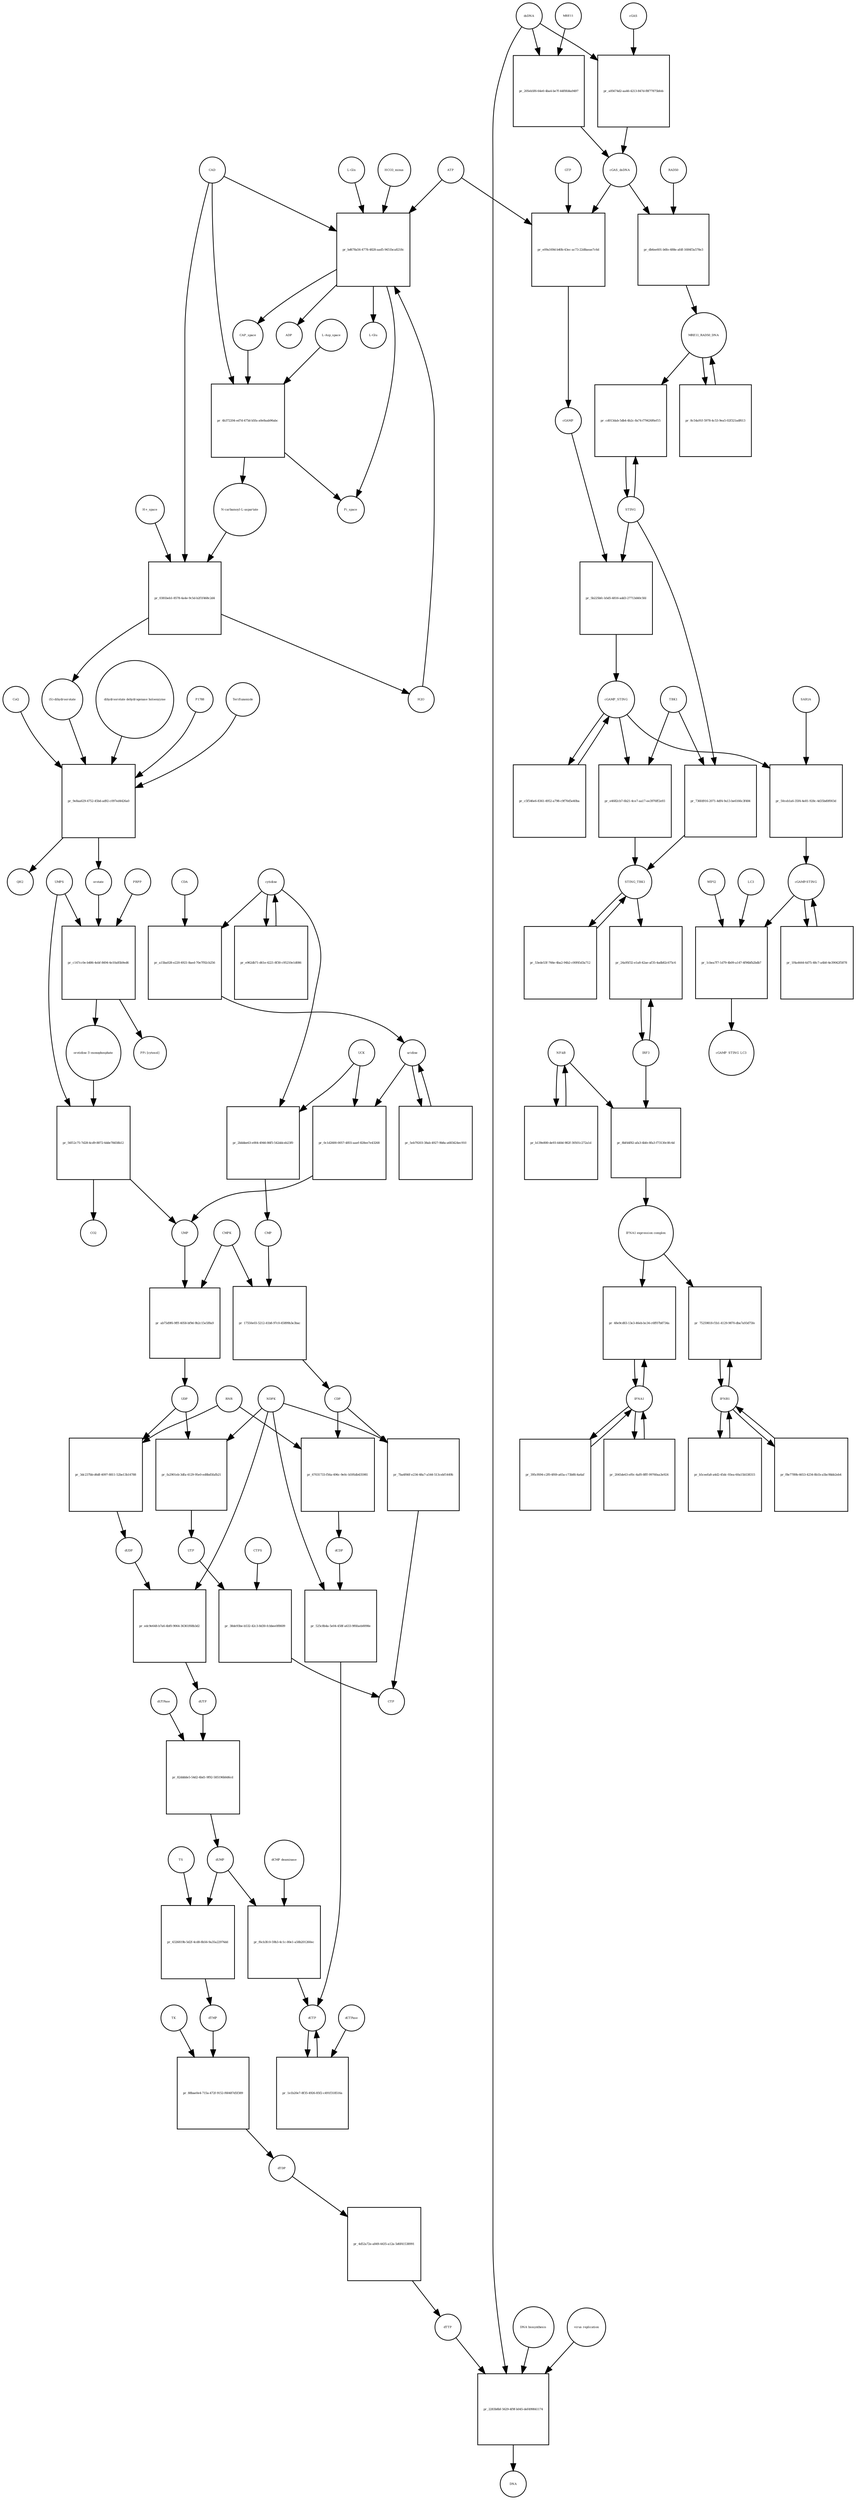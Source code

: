 strict digraph  {
"L-Gln" [annotation="", bipartite=0, cls="simple chemical", fontsize=4, label="L-Gln", shape=circle];
"pr_bd678a56-4778-4828-aad5-9451bca8218c" [annotation="", bipartite=1, cls=process, fontsize=4, label="pr_bd678a56-4778-4828-aad5-9451bca8218c", shape=square];
CAP_space [annotation="", bipartite=0, cls="simple chemical", fontsize=4, label=CAP_space, shape=circle];
CAD [annotation="", bipartite=0, cls=macromolecule, fontsize=4, label=CAD, shape=circle];
HCO3_minus [annotation="", bipartite=0, cls="simple chemical", fontsize=4, label=HCO3_minus, shape=circle];
H2O [annotation="", bipartite=0, cls="simple chemical", fontsize=4, label=H2O, shape=circle];
ATP [annotation="", bipartite=0, cls="simple chemical", fontsize=4, label=ATP, shape=circle];
"L-Glu" [annotation="", bipartite=0, cls="simple chemical", fontsize=4, label="L-Glu", shape=circle];
ADP [annotation="", bipartite=0, cls="simple chemical", fontsize=4, label=ADP, shape=circle];
Pi_space [annotation="", bipartite=0, cls="simple chemical", fontsize=4, label=Pi_space, shape=circle];
cytidine [annotation="", bipartite=0, cls="simple chemical", fontsize=4, label=cytidine, shape=circle];
"pr_a15ba028-e220-4921-8aed-70e7f92cb256" [annotation="", bipartite=1, cls=process, fontsize=4, label="pr_a15ba028-e220-4921-8aed-70e7f92cb256", shape=square];
uridine [annotation="", bipartite=0, cls="simple chemical", fontsize=4, label=uridine, shape=circle];
CDA [annotation="", bipartite=0, cls=macromolecule, fontsize=4, label=CDA, shape=circle];
"pr_0c1d2600-0057-4855-aaef-828ee7e43268" [annotation="", bipartite=1, cls=process, fontsize=4, label="pr_0c1d2600-0057-4855-aaef-828ee7e43268", shape=square];
UMP [annotation="", bipartite=0, cls="simple chemical", fontsize=4, label=UMP, shape=circle];
UCK [annotation="", bipartite=0, cls=macromolecule, fontsize=4, label=UCK, shape=circle];
"pr_2bbbbe63-e004-4946-86f5-542ddceb23f0" [annotation="", bipartite=1, cls=process, fontsize=4, label="pr_2bbbbe63-e004-4946-86f5-542ddceb23f0", shape=square];
CMP [annotation="", bipartite=0, cls="simple chemical", fontsize=4, label=CMP, shape=circle];
"pr_5eb79203-38ab-4927-9b8a-a683424ec910" [annotation="", bipartite=1, cls=process, fontsize=4, label="pr_5eb79203-38ab-4927-9b8a-a683424ec910", shape=square];
"pr_e962db71-d61e-4221-8f30-c95210e1d086" [annotation="", bipartite=1, cls=process, fontsize=4, label="pr_e962db71-d61e-4221-8f30-c95210e1d086", shape=square];
"pr_ab75d9f6-9fff-4058-bf9d-9b2c15e5f8a9" [annotation="", bipartite=1, cls=process, fontsize=4, label="pr_ab75d9f6-9fff-4058-bf9d-9b2c15e5f8a9", shape=square];
UDP [annotation="", bipartite=0, cls="simple chemical", fontsize=4, label=UDP, shape=circle];
CMPK [annotation="", bipartite=0, cls=macromolecule, fontsize=4, label=CMPK, shape=circle];
"pr_17550e03-5212-41b8-97c0-45899b3e3bac" [annotation="", bipartite=1, cls=process, fontsize=4, label="pr_17550e03-5212-41b8-97c0-45899b3e3bac", shape=square];
CDP [annotation="", bipartite=0, cls="simple chemical", fontsize=4, label=CDP, shape=circle];
"pr_fa2901eb-3dfa-4129-95e0-ed8bd5fafb21" [annotation="", bipartite=1, cls=process, fontsize=4, label="pr_fa2901eb-3dfa-4129-95e0-ed8bd5fafb21", shape=square];
UTP [annotation="", bipartite=0, cls="simple chemical", fontsize=4, label=UTP, shape=circle];
NDPK [annotation="", bipartite=0, cls=macromolecule, fontsize=4, label=NDPK, shape=circle];
"pr_7ba4f66f-e234-48a7-a544-513cebf1449b" [annotation="", bipartite=1, cls=process, fontsize=4, label="pr_7ba4f66f-e234-48a7-a544-513cebf1449b", shape=square];
CTP [annotation="", bipartite=0, cls="simple chemical", fontsize=4, label=CTP, shape=circle];
"pr_38de93be-b532-42c3-8d30-fcbbee0f8609" [annotation="", bipartite=1, cls=process, fontsize=4, label="pr_38de93be-b532-42c3-8d30-fcbbee0f8609", shape=square];
CTPS [annotation="", bipartite=0, cls=macromolecule, fontsize=4, label=CTPS, shape=circle];
"pr_3dc237bb-d6df-4097-8811-52be13b14788" [annotation="", bipartite=1, cls=process, fontsize=4, label="pr_3dc237bb-d6df-4097-8811-52be13b14788", shape=square];
dUDP [annotation="", bipartite=0, cls="simple chemical", fontsize=4, label=dUDP, shape=circle];
RNR [annotation="", bipartite=0, cls=macromolecule, fontsize=4, label=RNR, shape=circle];
"pr_edc9e648-b7a6-4bf0-9064-36361f68b3d2" [annotation="", bipartite=1, cls=process, fontsize=4, label="pr_edc9e648-b7a6-4bf0-9064-36361f68b3d2", shape=square];
dUTP [annotation="", bipartite=0, cls="simple chemical", fontsize=4, label=dUTP, shape=circle];
dCDP [annotation="", bipartite=0, cls="simple chemical", fontsize=4, label=dCDP, shape=circle];
"pr_525c8b4a-5e04-458f-a633-9f6faeb0098e" [annotation="", bipartite=1, cls=process, fontsize=4, label="pr_525c8b4a-5e04-458f-a633-9f6faeb0098e", shape=square];
dCTP [annotation="", bipartite=0, cls="simple chemical", fontsize=4, label=dCTP, shape=circle];
"pr_67031733-f56a-496c-9e0c-b595db435981" [annotation="", bipartite=1, cls=process, fontsize=4, label="pr_67031733-f56a-496c-9e0c-b595db435981", shape=square];
"pr_82dddde5-54d2-4bd1-9f92-585196b0d6cd" [annotation="", bipartite=1, cls=process, fontsize=4, label="pr_82dddde5-54d2-4bd1-9f92-585196b0d6cd", shape=square];
dUMP [annotation="", bipartite=0, cls="simple chemical", fontsize=4, label=dUMP, shape=circle];
dUTPase [annotation="", bipartite=0, cls=macromolecule, fontsize=4, label=dUTPase, shape=circle];
"pr_1e1b20e7-8f35-4926-85f2-c491f318516a" [annotation="", bipartite=1, cls=process, fontsize=4, label="pr_1e1b20e7-8f35-4926-85f2-c491f318516a", shape=square];
dCTPase [annotation="", bipartite=0, cls=macromolecule, fontsize=4, label=dCTPase, shape=circle];
"pr_f6cb3fc0-59b3-4c1c-80e1-a58b201260ec" [annotation="", bipartite=1, cls=process, fontsize=4, label="pr_f6cb3fc0-59b3-4c1c-80e1-a58b201260ec", shape=square];
"dCMP deaminase" [annotation="", bipartite=0, cls=macromolecule, fontsize=4, label="dCMP deaminase", shape=circle];
"pr_4326819b-5d2f-4cd8-8b56-9a35a22976dd" [annotation="", bipartite=1, cls=process, fontsize=4, label="pr_4326819b-5d2f-4cd8-8b56-9a35a22976dd", shape=square];
dTMP [annotation="", bipartite=0, cls="simple chemical", fontsize=4, label=dTMP, shape=circle];
TS [annotation="", bipartite=0, cls=macromolecule, fontsize=4, label=TS, shape=circle];
"pr_88bae0e4-715a-472f-9152-f60487d5f389" [annotation="", bipartite=1, cls=process, fontsize=4, label="pr_88bae0e4-715a-472f-9152-f60487d5f389", shape=square];
dTDP [annotation="", bipartite=0, cls="simple chemical", fontsize=4, label=dTDP, shape=circle];
TK [annotation="", bipartite=0, cls=macromolecule, fontsize=4, label=TK, shape=circle];
"pr_4d52a72e-a849-4435-a12a-5d6f41538991" [annotation="", bipartite=1, cls=process, fontsize=4, label="pr_4d52a72e-a849-4435-a12a-5d6f41538991", shape=square];
dTTP [annotation="", bipartite=0, cls="simple chemical", fontsize=4, label=dTTP, shape=circle];
dsDNA [annotation="", bipartite=0, cls="simple chemical", fontsize=4, label=dsDNA, shape=circle];
"pr_a05674d2-aa46-4213-847d-f8f77875bfeb" [annotation="", bipartite=1, cls=process, fontsize=4, label="pr_a05674d2-aa46-4213-847d-f8f77875bfeb", shape=square];
cGAS [annotation="", bipartite=0, cls=macromolecule, fontsize=4, label=cGAS, shape=circle];
cGAS_dsDNA [annotation="", bipartite=0, cls=complex, fontsize=4, label=cGAS_dsDNA, shape=circle];
"pr_e09a169d-b40b-43ec-ac73-22d8aeae7c6d" [annotation="", bipartite=1, cls=process, fontsize=4, label="pr_e09a169d-b40b-43ec-ac73-22d8aeae7c6d", shape=square];
GTP [annotation="", bipartite=0, cls="simple chemical", fontsize=4, label=GTP, shape=circle];
cGAMP [annotation="", bipartite=0, cls="simple chemical", fontsize=4, label=cGAMP, shape=circle];
"pr_5b225bfc-b5d5-4816-add3-27713d40c5fd" [annotation="", bipartite=1, cls=process, fontsize=4, label="pr_5b225bfc-b5d5-4816-add3-27713d40c5fd", shape=square];
STING [annotation="", bipartite=0, cls="macromolecule multimer", fontsize=4, label=STING, shape=circle];
cGAMP_STING [annotation="", bipartite=0, cls=complex, fontsize=4, label=cGAMP_STING, shape=circle];
TBK1 [annotation="", bipartite=0, cls=macromolecule, fontsize=4, label=TBK1, shape=circle];
"pr_e4682cb7-6b21-4ce7-aa17-ee3976ff2e93" [annotation="", bipartite=1, cls=process, fontsize=4, label="pr_e4682cb7-6b21-4ce7-aa17-ee3976ff2e93", shape=square];
STING_TBK1 [annotation="", bipartite=0, cls=complex, fontsize=4, label=STING_TBK1, shape=circle];
"pr_c5f546e6-8361-4952-a798-c9f70d5e40ba" [annotation="", bipartite=1, cls=process, fontsize=4, label="pr_c5f546e6-8361-4952-a798-c9f70d5e40ba", shape=square];
"pr_53ede53f-766e-4ba2-94b2-c00f45d3a712" [annotation="", bipartite=1, cls=process, fontsize=4, label="pr_53ede53f-766e-4ba2-94b2-c00f45d3a712", shape=square];
"NF-kB" [annotation="", bipartite=0, cls=complex, fontsize=4, label="NF-kB", shape=circle];
"pr_b139e800-de93-440d-982f-30501c272a1d" [annotation="", bipartite=1, cls=process, fontsize=4, label="pr_b139e800-de93-440d-982f-30501c272a1d", shape=square];
IFNA1 [annotation="", bipartite=0, cls="nucleic acid feature", fontsize=4, label=IFNA1, shape=circle];
"pr_2045de63-ef0c-4af0-8fff-99760aa3e924" [annotation="", bipartite=1, cls=process, fontsize=4, label="pr_2045de63-ef0c-4af0-8fff-99760aa3e924", shape=square];
IFNB1 [annotation="", bipartite=0, cls="nucleic acid feature", fontsize=4, label=IFNB1, shape=circle];
"pr_f8e7789b-4653-4234-8b1b-a5bc9bbb2eb4" [annotation="", bipartite=1, cls=process, fontsize=4, label="pr_f8e7789b-4653-4234-8b1b-a5bc9bbb2eb4", shape=square];
"pr_395cf694-c2f0-4f69-a65a-c73b8fc4a6af" [annotation="", bipartite=1, cls=process, fontsize=4, label="pr_395cf694-c2f0-4f69-a65a-c73b8fc4a6af", shape=square];
"pr_b5ceefa8-a4d2-45dc-93ea-60a15b538315" [annotation="", bipartite=1, cls=process, fontsize=4, label="pr_b5ceefa8-a4d2-45dc-93ea-60a15b538315", shape=square];
"pr_75259818-f1b1-4129-9870-dba7a93d75fe" [annotation="", bipartite=1, cls=process, fontsize=4, label="pr_75259818-f1b1-4129-9870-dba7a93d75fe", shape=square];
"IFNA1 expression complex" [annotation="", bipartite=0, cls=complex, fontsize=4, label="IFNA1 expression complex", shape=circle];
"cGAMP-STING" [annotation="", bipartite=0, cls=complex, fontsize=4, label="cGAMP-STING", shape=circle];
"pr_1f4a4444-6d75-48c7-a4b0-4e39042f5878" [annotation="", bipartite=1, cls=process, fontsize=4, label="pr_1f4a4444-6d75-48c7-a4b0-4e39042f5878", shape=square];
"pr_205eb5f6-64e0-4ba4-be7f-44f0fd4a9497" [annotation="", bipartite=1, cls=process, fontsize=4, label="pr_205eb5f6-64e0-4ba4-be7f-44f0fd4a9497", shape=square];
MRE11 [annotation="", bipartite=0, cls="macromolecule multimer", fontsize=4, label=MRE11, shape=circle];
RAD50 [annotation="", bipartite=0, cls="macromolecule multimer", fontsize=4, label=RAD50, shape=circle];
"pr_db6ee601-b6fe-488e-afdf-1684f3a578e3" [annotation="", bipartite=1, cls=process, fontsize=4, label="pr_db6ee601-b6fe-488e-afdf-1684f3a578e3", shape=square];
MRE11_RAD50_DNA [annotation="", bipartite=0, cls=complex, fontsize=4, label=MRE11_RAD50_DNA, shape=circle];
IRF3 [annotation="", bipartite=0, cls="macromolecule multimer", fontsize=4, label=IRF3, shape=circle];
"pr_24a95f32-e1a8-42ae-af35-4adb82c675c6" [annotation="", bipartite=1, cls=process, fontsize=4, label="pr_24a95f32-e1a8-42ae-af35-4adb82c675c6", shape=square];
"pr_50ceb1a6-35f4-4e81-928c-4d35bd0f003d" [annotation="", bipartite=1, cls=process, fontsize=4, label="pr_50ceb1a6-35f4-4e81-928c-4d35bd0f003d", shape=square];
SAR1A [annotation="", bipartite=0, cls=macromolecule, fontsize=4, label=SAR1A, shape=circle];
"pr_1cbea7f7-1d79-4b09-a147-4f96bfb2bdb7" [annotation="", bipartite=1, cls=process, fontsize=4, label="pr_1cbea7f7-1d79-4b09-a147-4f96bfb2bdb7", shape=square];
LC3 [annotation="", bipartite=0, cls=macromolecule, fontsize=4, label=LC3, shape=circle];
cGAMP_STING_LC3 [annotation="", bipartite=0, cls=complex, fontsize=4, label=cGAMP_STING_LC3, shape=circle];
WIPI2 [annotation="", bipartite=0, cls=macromolecule, fontsize=4, label=WIPI2, shape=circle];
"pr_cd013dab-5db4-4b2c-8a74-f79426f6ef15" [annotation="", bipartite=1, cls=process, fontsize=4, label="pr_cd013dab-5db4-4b2c-8a74-f79426f6ef15", shape=square];
"pr_736fd916-2071-4df4-9a13-be6166c3f484" [annotation="", bipartite=1, cls=process, fontsize=4, label="pr_736fd916-2071-4df4-9a13-be6166c3f484", shape=square];
"pr_8c54a91f-5978-4c53-9ea5-02f321adf613" [annotation="", bipartite=1, cls=process, fontsize=4, label="pr_8c54a91f-5978-4c53-9ea5-02f321adf613", shape=square];
"pr_4b372204-ed7d-475d-b5fa-a0e8aab96abc" [annotation="", bipartite=1, cls=process, fontsize=4, label="pr_4b372204-ed7d-475d-b5fa-a0e8aab96abc", shape=square];
"N-carbamoyl-L-aspartate" [annotation="", bipartite=0, cls="simple chemical", fontsize=4, label="N-carbamoyl-L-aspartate", shape=circle];
"L-Asp_space" [annotation="", bipartite=0, cls="simple chemical", fontsize=4, label="L-Asp_space", shape=circle];
"pr_0381beb1-8578-4a4e-9c5d-b2f1f468c2d4" [annotation="", bipartite=1, cls=process, fontsize=4, label="pr_0381beb1-8578-4a4e-9c5d-b2f1f468c2d4", shape=square];
"(S)-dihydroorotate" [annotation="", bipartite=0, cls="simple chemical", fontsize=4, label="(S)-dihydroorotate", shape=circle];
"H+_space" [annotation="", bipartite=0, cls="simple chemical", fontsize=4, label="H+_space", shape=circle];
"pr_9e8aa629-4752-45bd-ad92-c097ed4426a0" [annotation="", bipartite=1, cls=process, fontsize=4, label="pr_9e8aa629-4752-45bd-ad92-c097ed4426a0", shape=square];
orotate [annotation="", bipartite=0, cls="simple chemical", fontsize=4, label=orotate, shape=circle];
"dihydroorotate dehydrogenase holoenzyme" [annotation="", bipartite=0, cls="simple chemical", fontsize=4, label="dihydroorotate dehydrogenase holoenzyme", shape=circle];
P1788 [annotation="", bipartite=0, cls="simple chemical", fontsize=4, label=P1788, shape=circle];
Teriflunomide [annotation="", bipartite=0, cls="simple chemical", fontsize=4, label=Teriflunomide, shape=circle];
CoQ [annotation="", bipartite=0, cls="simple chemical", fontsize=4, label=CoQ, shape=circle];
QH2 [annotation="", bipartite=0, cls="simple chemical", fontsize=4, label=QH2, shape=circle];
"pr_c147cc0e-b486-4ebf-8494-4e10a85b9ed6" [annotation="", bipartite=1, cls=process, fontsize=4, label="pr_c147cc0e-b486-4ebf-8494-4e10a85b9ed6", shape=square];
"orotidine 5'-monophosphate" [annotation="", bipartite=0, cls="simple chemical", fontsize=4, label="orotidine 5'-monophosphate", shape=circle];
UMPS [annotation="", bipartite=0, cls="macromolecule multimer", fontsize=4, label=UMPS, shape=circle];
PRPP [annotation="", bipartite=0, cls="simple chemical", fontsize=4, label=PRPP, shape=circle];
"PPi [cytosol]" [annotation="", bipartite=0, cls="simple chemical", fontsize=4, label="PPi [cytosol]", shape=circle];
"pr_56f12c75-7d28-4cd9-8872-6dde78458b12" [annotation="", bipartite=1, cls=process, fontsize=4, label="pr_56f12c75-7d28-4cd9-8872-6dde78458b12", shape=square];
CO2 [annotation="", bipartite=0, cls="simple chemical", fontsize=4, label=CO2, shape=circle];
"pr_2283b8bf-5629-4f9f-b045-def499841174" [annotation="", bipartite=1, cls=process, fontsize=4, label="pr_2283b8bf-5629-4f9f-b045-def499841174", shape=square];
DNA [annotation="", bipartite=0, cls="nucleic acid feature", fontsize=4, label=DNA, shape=circle];
"DNA biosynthesis" [annotation="urn_miriam_obo.go_GO%3A0071897", bipartite=0, cls=phenotype, fontsize=4, label="DNA biosynthesis", shape=circle];
"virus replication" [annotation="", bipartite=0, cls=phenotype, fontsize=4, label="virus replication", shape=circle];
"pr_48e9cd83-13e3-46eb-bc34-c6ff07b8734a" [annotation="", bipartite=1, cls=process, fontsize=4, label="pr_48e9cd83-13e3-46eb-bc34-c6ff07b8734a", shape=square];
"pr_8bf44f82-afa3-4bfe-8fa3-f73130c0fc6d" [annotation="", bipartite=1, cls=process, fontsize=4, label="pr_8bf44f82-afa3-4bfe-8fa3-f73130c0fc6d", shape=square];
"L-Gln" -> "pr_bd678a56-4778-4828-aad5-9451bca8218c"  [annotation="", interaction_type=consumption];
"pr_bd678a56-4778-4828-aad5-9451bca8218c" -> CAP_space  [annotation="", interaction_type=production];
"pr_bd678a56-4778-4828-aad5-9451bca8218c" -> "L-Glu"  [annotation="", interaction_type=production];
"pr_bd678a56-4778-4828-aad5-9451bca8218c" -> ADP  [annotation="", interaction_type=production];
"pr_bd678a56-4778-4828-aad5-9451bca8218c" -> Pi_space  [annotation="", interaction_type=production];
CAP_space -> "pr_4b372204-ed7d-475d-b5fa-a0e8aab96abc"  [annotation="", interaction_type=consumption];
CAD -> "pr_bd678a56-4778-4828-aad5-9451bca8218c"  [annotation=urn_miriam_reactome_REACT_1698, interaction_type=catalysis];
CAD -> "pr_4b372204-ed7d-475d-b5fa-a0e8aab96abc"  [annotation=urn_miriam_reactome_REACT_1698, interaction_type=catalysis];
CAD -> "pr_0381beb1-8578-4a4e-9c5d-b2f1f468c2d4"  [annotation=urn_miriam_reactome_REACT_1698, interaction_type=catalysis];
HCO3_minus -> "pr_bd678a56-4778-4828-aad5-9451bca8218c"  [annotation="", interaction_type=consumption];
H2O -> "pr_bd678a56-4778-4828-aad5-9451bca8218c"  [annotation="", interaction_type=consumption];
ATP -> "pr_bd678a56-4778-4828-aad5-9451bca8218c"  [annotation="", interaction_type=consumption];
ATP -> "pr_e09a169d-b40b-43ec-ac73-22d8aeae7c6d"  [annotation="", interaction_type=consumption];
cytidine -> "pr_a15ba028-e220-4921-8aed-70e7f92cb256"  [annotation="", interaction_type=consumption];
cytidine -> "pr_2bbbbe63-e004-4946-86f5-542ddceb23f0"  [annotation="", interaction_type=consumption];
cytidine -> "pr_e962db71-d61e-4221-8f30-c95210e1d086"  [annotation="", interaction_type=consumption];
"pr_a15ba028-e220-4921-8aed-70e7f92cb256" -> uridine  [annotation="", interaction_type=production];
uridine -> "pr_0c1d2600-0057-4855-aaef-828ee7e43268"  [annotation="", interaction_type=consumption];
uridine -> "pr_5eb79203-38ab-4927-9b8a-a683424ec910"  [annotation="", interaction_type=consumption];
CDA -> "pr_a15ba028-e220-4921-8aed-70e7f92cb256"  [annotation="", interaction_type=catalysis];
"pr_0c1d2600-0057-4855-aaef-828ee7e43268" -> UMP  [annotation="", interaction_type=production];
UMP -> "pr_ab75d9f6-9fff-4058-bf9d-9b2c15e5f8a9"  [annotation="", interaction_type=consumption];
UCK -> "pr_0c1d2600-0057-4855-aaef-828ee7e43268"  [annotation="", interaction_type=catalysis];
UCK -> "pr_2bbbbe63-e004-4946-86f5-542ddceb23f0"  [annotation="", interaction_type=catalysis];
"pr_2bbbbe63-e004-4946-86f5-542ddceb23f0" -> CMP  [annotation="", interaction_type=production];
CMP -> "pr_17550e03-5212-41b8-97c0-45899b3e3bac"  [annotation="", interaction_type=consumption];
"pr_5eb79203-38ab-4927-9b8a-a683424ec910" -> uridine  [annotation="", interaction_type=production];
"pr_e962db71-d61e-4221-8f30-c95210e1d086" -> cytidine  [annotation="", interaction_type=production];
"pr_ab75d9f6-9fff-4058-bf9d-9b2c15e5f8a9" -> UDP  [annotation="", interaction_type=production];
UDP -> "pr_fa2901eb-3dfa-4129-95e0-ed8bd5fafb21"  [annotation="", interaction_type=consumption];
UDP -> "pr_3dc237bb-d6df-4097-8811-52be13b14788"  [annotation="", interaction_type=consumption];
CMPK -> "pr_ab75d9f6-9fff-4058-bf9d-9b2c15e5f8a9"  [annotation="", interaction_type=catalysis];
CMPK -> "pr_17550e03-5212-41b8-97c0-45899b3e3bac"  [annotation="", interaction_type=catalysis];
"pr_17550e03-5212-41b8-97c0-45899b3e3bac" -> CDP  [annotation="", interaction_type=production];
CDP -> "pr_7ba4f66f-e234-48a7-a544-513cebf1449b"  [annotation="", interaction_type=consumption];
CDP -> "pr_67031733-f56a-496c-9e0c-b595db435981"  [annotation="", interaction_type=consumption];
"pr_fa2901eb-3dfa-4129-95e0-ed8bd5fafb21" -> UTP  [annotation="", interaction_type=production];
UTP -> "pr_38de93be-b532-42c3-8d30-fcbbee0f8609"  [annotation="", interaction_type=consumption];
NDPK -> "pr_fa2901eb-3dfa-4129-95e0-ed8bd5fafb21"  [annotation="", interaction_type=catalysis];
NDPK -> "pr_7ba4f66f-e234-48a7-a544-513cebf1449b"  [annotation="", interaction_type=catalysis];
NDPK -> "pr_edc9e648-b7a6-4bf0-9064-36361f68b3d2"  [annotation="", interaction_type=catalysis];
NDPK -> "pr_525c8b4a-5e04-458f-a633-9f6faeb0098e"  [annotation="", interaction_type=catalysis];
"pr_7ba4f66f-e234-48a7-a544-513cebf1449b" -> CTP  [annotation="", interaction_type=production];
"pr_38de93be-b532-42c3-8d30-fcbbee0f8609" -> CTP  [annotation="", interaction_type=production];
CTPS -> "pr_38de93be-b532-42c3-8d30-fcbbee0f8609"  [annotation="", interaction_type=catalysis];
"pr_3dc237bb-d6df-4097-8811-52be13b14788" -> dUDP  [annotation="", interaction_type=production];
dUDP -> "pr_edc9e648-b7a6-4bf0-9064-36361f68b3d2"  [annotation="", interaction_type=consumption];
RNR -> "pr_3dc237bb-d6df-4097-8811-52be13b14788"  [annotation="", interaction_type=catalysis];
RNR -> "pr_67031733-f56a-496c-9e0c-b595db435981"  [annotation="", interaction_type=catalysis];
"pr_edc9e648-b7a6-4bf0-9064-36361f68b3d2" -> dUTP  [annotation="", interaction_type=production];
dUTP -> "pr_82dddde5-54d2-4bd1-9f92-585196b0d6cd"  [annotation="", interaction_type=consumption];
dCDP -> "pr_525c8b4a-5e04-458f-a633-9f6faeb0098e"  [annotation="", interaction_type=consumption];
"pr_525c8b4a-5e04-458f-a633-9f6faeb0098e" -> dCTP  [annotation="", interaction_type=production];
dCTP -> "pr_1e1b20e7-8f35-4926-85f2-c491f318516a"  [annotation="", interaction_type=consumption];
"pr_67031733-f56a-496c-9e0c-b595db435981" -> dCDP  [annotation="", interaction_type=production];
"pr_82dddde5-54d2-4bd1-9f92-585196b0d6cd" -> dUMP  [annotation="", interaction_type=production];
dUMP -> "pr_f6cb3fc0-59b3-4c1c-80e1-a58b201260ec"  [annotation="", interaction_type=consumption];
dUMP -> "pr_4326819b-5d2f-4cd8-8b56-9a35a22976dd"  [annotation="", interaction_type=consumption];
dUTPase -> "pr_82dddde5-54d2-4bd1-9f92-585196b0d6cd"  [annotation="", interaction_type=catalysis];
"pr_1e1b20e7-8f35-4926-85f2-c491f318516a" -> dCTP  [annotation="", interaction_type=production];
dCTPase -> "pr_1e1b20e7-8f35-4926-85f2-c491f318516a"  [annotation="", interaction_type=catalysis];
"pr_f6cb3fc0-59b3-4c1c-80e1-a58b201260ec" -> dCTP  [annotation="", interaction_type=production];
"dCMP deaminase" -> "pr_f6cb3fc0-59b3-4c1c-80e1-a58b201260ec"  [annotation="", interaction_type=catalysis];
"pr_4326819b-5d2f-4cd8-8b56-9a35a22976dd" -> dTMP  [annotation="", interaction_type=production];
dTMP -> "pr_88bae0e4-715a-472f-9152-f60487d5f389"  [annotation="", interaction_type=consumption];
TS -> "pr_4326819b-5d2f-4cd8-8b56-9a35a22976dd"  [annotation="", interaction_type=catalysis];
"pr_88bae0e4-715a-472f-9152-f60487d5f389" -> dTDP  [annotation="", interaction_type=production];
dTDP -> "pr_4d52a72e-a849-4435-a12a-5d6f41538991"  [annotation="", interaction_type=consumption];
TK -> "pr_88bae0e4-715a-472f-9152-f60487d5f389"  [annotation="", interaction_type=catalysis];
"pr_4d52a72e-a849-4435-a12a-5d6f41538991" -> dTTP  [annotation="", interaction_type=production];
dTTP -> "pr_2283b8bf-5629-4f9f-b045-def499841174"  [annotation="", interaction_type=consumption];
dsDNA -> "pr_a05674d2-aa46-4213-847d-f8f77875bfeb"  [annotation="", interaction_type=consumption];
dsDNA -> "pr_205eb5f6-64e0-4ba4-be7f-44f0fd4a9497"  [annotation="", interaction_type=consumption];
dsDNA -> "pr_2283b8bf-5629-4f9f-b045-def499841174"  [annotation="", interaction_type=consumption];
"pr_a05674d2-aa46-4213-847d-f8f77875bfeb" -> cGAS_dsDNA  [annotation="", interaction_type=production];
cGAS -> "pr_a05674d2-aa46-4213-847d-f8f77875bfeb"  [annotation="", interaction_type=consumption];
cGAS_dsDNA -> "pr_e09a169d-b40b-43ec-ac73-22d8aeae7c6d"  [annotation="", interaction_type=catalysis];
cGAS_dsDNA -> "pr_db6ee601-b6fe-488e-afdf-1684f3a578e3"  [annotation="", interaction_type=consumption];
"pr_e09a169d-b40b-43ec-ac73-22d8aeae7c6d" -> cGAMP  [annotation="", interaction_type=production];
GTP -> "pr_e09a169d-b40b-43ec-ac73-22d8aeae7c6d"  [annotation="", interaction_type=consumption];
cGAMP -> "pr_5b225bfc-b5d5-4816-add3-27713d40c5fd"  [annotation="", interaction_type=consumption];
"pr_5b225bfc-b5d5-4816-add3-27713d40c5fd" -> cGAMP_STING  [annotation="", interaction_type=production];
STING -> "pr_5b225bfc-b5d5-4816-add3-27713d40c5fd"  [annotation="", interaction_type=consumption];
STING -> "pr_cd013dab-5db4-4b2c-8a74-f79426f6ef15"  [annotation="", interaction_type=consumption];
STING -> "pr_736fd916-2071-4df4-9a13-be6166c3f484"  [annotation="", interaction_type=consumption];
cGAMP_STING -> "pr_e4682cb7-6b21-4ce7-aa17-ee3976ff2e93"  [annotation="", interaction_type=consumption];
cGAMP_STING -> "pr_c5f546e6-8361-4952-a798-c9f70d5e40ba"  [annotation="", interaction_type=consumption];
cGAMP_STING -> "pr_50ceb1a6-35f4-4e81-928c-4d35bd0f003d"  [annotation="", interaction_type=consumption];
TBK1 -> "pr_e4682cb7-6b21-4ce7-aa17-ee3976ff2e93"  [annotation="", interaction_type=consumption];
TBK1 -> "pr_736fd916-2071-4df4-9a13-be6166c3f484"  [annotation="", interaction_type=consumption];
"pr_e4682cb7-6b21-4ce7-aa17-ee3976ff2e93" -> STING_TBK1  [annotation="", interaction_type=production];
STING_TBK1 -> "pr_53ede53f-766e-4ba2-94b2-c00f45d3a712"  [annotation="", interaction_type=consumption];
STING_TBK1 -> "pr_24a95f32-e1a8-42ae-af35-4adb82c675c6"  [annotation="", interaction_type=catalysis];
"pr_c5f546e6-8361-4952-a798-c9f70d5e40ba" -> cGAMP_STING  [annotation="", interaction_type=production];
"pr_53ede53f-766e-4ba2-94b2-c00f45d3a712" -> STING_TBK1  [annotation="", interaction_type=production];
"NF-kB" -> "pr_b139e800-de93-440d-982f-30501c272a1d"  [annotation="", interaction_type=consumption];
"NF-kB" -> "pr_8bf44f82-afa3-4bfe-8fa3-f73130c0fc6d"  [annotation="", interaction_type=consumption];
"pr_b139e800-de93-440d-982f-30501c272a1d" -> "NF-kB"  [annotation="", interaction_type=production];
IFNA1 -> "pr_2045de63-ef0c-4af0-8fff-99760aa3e924"  [annotation="", interaction_type=consumption];
IFNA1 -> "pr_395cf694-c2f0-4f69-a65a-c73b8fc4a6af"  [annotation="", interaction_type=consumption];
IFNA1 -> "pr_48e9cd83-13e3-46eb-bc34-c6ff07b8734a"  [annotation="", interaction_type=consumption];
"pr_2045de63-ef0c-4af0-8fff-99760aa3e924" -> IFNA1  [annotation="", interaction_type=production];
IFNB1 -> "pr_f8e7789b-4653-4234-8b1b-a5bc9bbb2eb4"  [annotation="", interaction_type=consumption];
IFNB1 -> "pr_b5ceefa8-a4d2-45dc-93ea-60a15b538315"  [annotation="", interaction_type=consumption];
IFNB1 -> "pr_75259818-f1b1-4129-9870-dba7a93d75fe"  [annotation="", interaction_type=consumption];
"pr_f8e7789b-4653-4234-8b1b-a5bc9bbb2eb4" -> IFNB1  [annotation="", interaction_type=production];
"pr_395cf694-c2f0-4f69-a65a-c73b8fc4a6af" -> IFNA1  [annotation="", interaction_type=production];
"pr_b5ceefa8-a4d2-45dc-93ea-60a15b538315" -> IFNB1  [annotation="", interaction_type=production];
"pr_75259818-f1b1-4129-9870-dba7a93d75fe" -> IFNB1  [annotation="", interaction_type=production];
"IFNA1 expression complex" -> "pr_75259818-f1b1-4129-9870-dba7a93d75fe"  [annotation="", interaction_type=stimulation];
"IFNA1 expression complex" -> "pr_48e9cd83-13e3-46eb-bc34-c6ff07b8734a"  [annotation="", interaction_type=stimulation];
"cGAMP-STING" -> "pr_1f4a4444-6d75-48c7-a4b0-4e39042f5878"  [annotation="", interaction_type=consumption];
"cGAMP-STING" -> "pr_1cbea7f7-1d79-4b09-a147-4f96bfb2bdb7"  [annotation="", interaction_type=consumption];
"pr_1f4a4444-6d75-48c7-a4b0-4e39042f5878" -> "cGAMP-STING"  [annotation="", interaction_type=production];
"pr_205eb5f6-64e0-4ba4-be7f-44f0fd4a9497" -> cGAS_dsDNA  [annotation="", interaction_type=production];
MRE11 -> "pr_205eb5f6-64e0-4ba4-be7f-44f0fd4a9497"  [annotation="", interaction_type=consumption];
RAD50 -> "pr_db6ee601-b6fe-488e-afdf-1684f3a578e3"  [annotation="", interaction_type=consumption];
"pr_db6ee601-b6fe-488e-afdf-1684f3a578e3" -> MRE11_RAD50_DNA  [annotation="", interaction_type=production];
MRE11_RAD50_DNA -> "pr_cd013dab-5db4-4b2c-8a74-f79426f6ef15"  [annotation="", interaction_type=catalysis];
MRE11_RAD50_DNA -> "pr_8c54a91f-5978-4c53-9ea5-02f321adf613"  [annotation="", interaction_type=consumption];
IRF3 -> "pr_24a95f32-e1a8-42ae-af35-4adb82c675c6"  [annotation="", interaction_type=consumption];
IRF3 -> "pr_8bf44f82-afa3-4bfe-8fa3-f73130c0fc6d"  [annotation="", interaction_type=consumption];
"pr_24a95f32-e1a8-42ae-af35-4adb82c675c6" -> IRF3  [annotation="", interaction_type=production];
"pr_50ceb1a6-35f4-4e81-928c-4d35bd0f003d" -> "cGAMP-STING"  [annotation="", interaction_type=production];
SAR1A -> "pr_50ceb1a6-35f4-4e81-928c-4d35bd0f003d"  [annotation="", interaction_type=catalysis];
"pr_1cbea7f7-1d79-4b09-a147-4f96bfb2bdb7" -> cGAMP_STING_LC3  [annotation="", interaction_type=production];
LC3 -> "pr_1cbea7f7-1d79-4b09-a147-4f96bfb2bdb7"  [annotation="", interaction_type=consumption];
WIPI2 -> "pr_1cbea7f7-1d79-4b09-a147-4f96bfb2bdb7"  [annotation="", interaction_type=catalysis];
"pr_cd013dab-5db4-4b2c-8a74-f79426f6ef15" -> STING  [annotation="", interaction_type=production];
"pr_736fd916-2071-4df4-9a13-be6166c3f484" -> STING_TBK1  [annotation="", interaction_type=production];
"pr_8c54a91f-5978-4c53-9ea5-02f321adf613" -> MRE11_RAD50_DNA  [annotation="", interaction_type=production];
"pr_4b372204-ed7d-475d-b5fa-a0e8aab96abc" -> "N-carbamoyl-L-aspartate"  [annotation="", interaction_type=production];
"pr_4b372204-ed7d-475d-b5fa-a0e8aab96abc" -> Pi_space  [annotation="", interaction_type=production];
"N-carbamoyl-L-aspartate" -> "pr_0381beb1-8578-4a4e-9c5d-b2f1f468c2d4"  [annotation="", interaction_type=consumption];
"L-Asp_space" -> "pr_4b372204-ed7d-475d-b5fa-a0e8aab96abc"  [annotation="", interaction_type=consumption];
"pr_0381beb1-8578-4a4e-9c5d-b2f1f468c2d4" -> "(S)-dihydroorotate"  [annotation="", interaction_type=production];
"pr_0381beb1-8578-4a4e-9c5d-b2f1f468c2d4" -> H2O  [annotation="", interaction_type=production];
"(S)-dihydroorotate" -> "pr_9e8aa629-4752-45bd-ad92-c097ed4426a0"  [annotation="", interaction_type=consumption];
"H+_space" -> "pr_0381beb1-8578-4a4e-9c5d-b2f1f468c2d4"  [annotation="", interaction_type=consumption];
"pr_9e8aa629-4752-45bd-ad92-c097ed4426a0" -> orotate  [annotation="", interaction_type=production];
"pr_9e8aa629-4752-45bd-ad92-c097ed4426a0" -> QH2  [annotation="", interaction_type=production];
orotate -> "pr_c147cc0e-b486-4ebf-8494-4e10a85b9ed6"  [annotation="", interaction_type=consumption];
"dihydroorotate dehydrogenase holoenzyme" -> "pr_9e8aa629-4752-45bd-ad92-c097ed4426a0"  [annotation=urn_miriam_reactome_REACT_1698, interaction_type=catalysis];
P1788 -> "pr_9e8aa629-4752-45bd-ad92-c097ed4426a0"  [annotation=urn_miriam_reactome_REACT_1698, interaction_type=inhibition];
Teriflunomide -> "pr_9e8aa629-4752-45bd-ad92-c097ed4426a0"  [annotation=urn_miriam_reactome_REACT_1698, interaction_type=inhibition];
CoQ -> "pr_9e8aa629-4752-45bd-ad92-c097ed4426a0"  [annotation="", interaction_type=consumption];
"pr_c147cc0e-b486-4ebf-8494-4e10a85b9ed6" -> "orotidine 5'-monophosphate"  [annotation="", interaction_type=production];
"pr_c147cc0e-b486-4ebf-8494-4e10a85b9ed6" -> "PPi [cytosol]"  [annotation="", interaction_type=production];
"orotidine 5'-monophosphate" -> "pr_56f12c75-7d28-4cd9-8872-6dde78458b12"  [annotation="", interaction_type=consumption];
UMPS -> "pr_c147cc0e-b486-4ebf-8494-4e10a85b9ed6"  [annotation=urn_miriam_reactome_REACT_1698, interaction_type=catalysis];
UMPS -> "pr_56f12c75-7d28-4cd9-8872-6dde78458b12"  [annotation=urn_miriam_reactome_REACT_1698, interaction_type=catalysis];
PRPP -> "pr_c147cc0e-b486-4ebf-8494-4e10a85b9ed6"  [annotation="", interaction_type=consumption];
"pr_56f12c75-7d28-4cd9-8872-6dde78458b12" -> UMP  [annotation="", interaction_type=production];
"pr_56f12c75-7d28-4cd9-8872-6dde78458b12" -> CO2  [annotation="", interaction_type=production];
"pr_2283b8bf-5629-4f9f-b045-def499841174" -> DNA  [annotation="", interaction_type=production];
"DNA biosynthesis" -> "pr_2283b8bf-5629-4f9f-b045-def499841174"  [annotation="", interaction_type=catalysis];
"virus replication" -> "pr_2283b8bf-5629-4f9f-b045-def499841174"  [annotation="", interaction_type=inhibition];
"pr_48e9cd83-13e3-46eb-bc34-c6ff07b8734a" -> IFNA1  [annotation="", interaction_type=production];
"pr_8bf44f82-afa3-4bfe-8fa3-f73130c0fc6d" -> "IFNA1 expression complex"  [annotation="", interaction_type=production];
}
